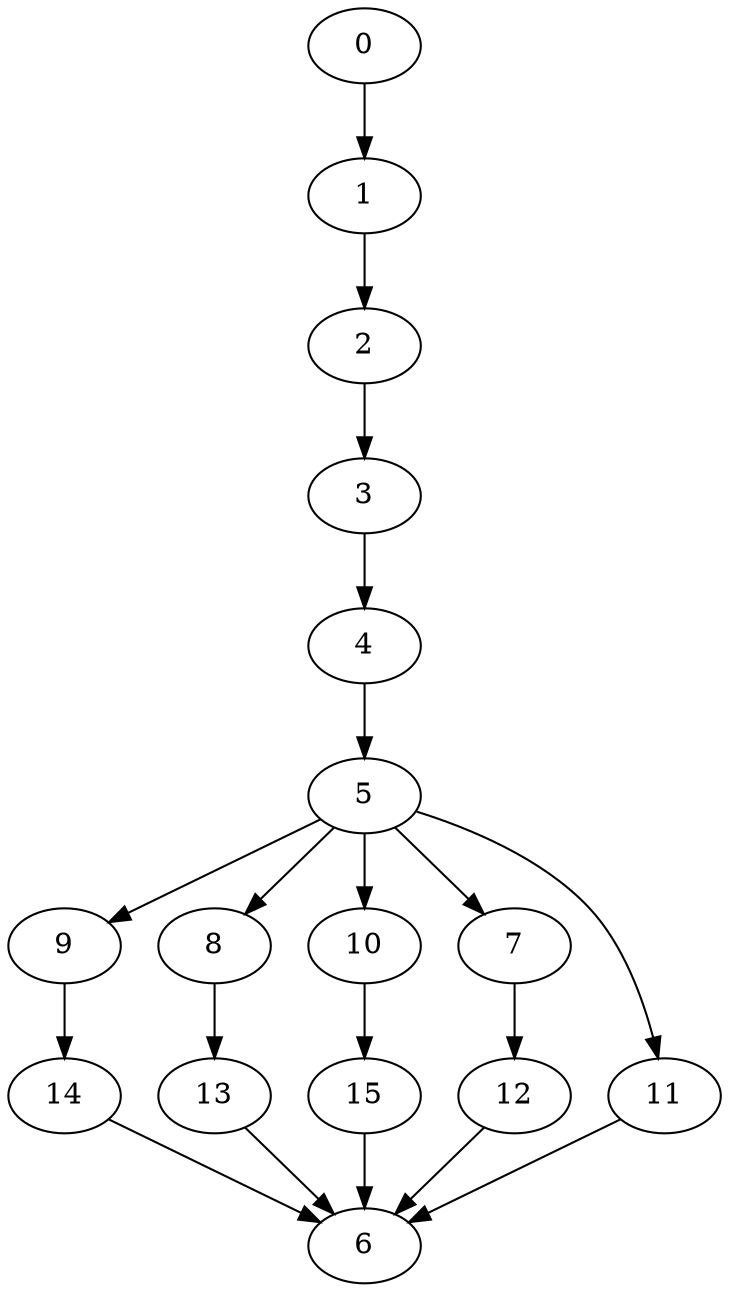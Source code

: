 digraph "SeriesParallel-MaxBf-5_Nodes_16_CCR_10.00_WeightType_Random#1" {
	graph ["Duplicate states"=0,
		GraphType=S_P,
		"Max states in OPEN"=0,
		Modes="120000ms; topo-ordered tasks, ; Pruning: task equivalence, fixed order ready list, ; F-value: ; Optimisation: best schedule length (\
SL) optimisation on equal, ",
		NumberOfTasks=16,
		"Pruned using list schedule length"=22,
		"States removed from OPEN"=0,
		TargetSystem="Homogeneous-2",
		"Time to schedule (ms)"=105,
		"Total idle time"=0,
		"Total schedule length"=81,
		"Total sequential time"=81,
		"Total states created"=44
	];
	0	["Finish time"=6,
		Processor=0,
		"Start time"=0,
		Weight=6];
	1	["Finish time"=10,
		Processor=0,
		"Start time"=6,
		Weight=4];
	0 -> 1	[Weight=30];
	2	["Finish time"=13,
		Processor=0,
		"Start time"=10,
		Weight=3];
	1 -> 2	[Weight=60];
	3	["Finish time"=22,
		Processor=0,
		"Start time"=13,
		Weight=9];
	2 -> 3	[Weight=42];
	4	["Finish time"=27,
		Processor=0,
		"Start time"=22,
		Weight=5];
	3 -> 4	[Weight=48];
	5	["Finish time"=31,
		Processor=0,
		"Start time"=27,
		Weight=4];
	4 -> 5	[Weight=12];
	9	["Finish time"=33,
		Processor=0,
		"Start time"=31,
		Weight=2];
	5 -> 9	[Weight=42];
	8	["Finish time"=37,
		Processor=0,
		"Start time"=33,
		Weight=4];
	5 -> 8	[Weight=42];
	10	["Finish time"=41,
		Processor=0,
		"Start time"=37,
		Weight=4];
	5 -> 10	[Weight=30];
	7	["Finish time"=48,
		Processor=0,
		"Start time"=41,
		Weight=7];
	5 -> 7	[Weight=54];
	11	["Finish time"=65,
		Processor=0,
		"Start time"=59,
		Weight=6];
	5 -> 11	[Weight=42];
	14	["Finish time"=57,
		Processor=0,
		"Start time"=54,
		Weight=3];
	9 -> 14	[Weight=60];
	13	["Finish time"=59,
		Processor=0,
		"Start time"=57,
		Weight=2];
	8 -> 13	[Weight=54];
	15	["Finish time"=54,
		Processor=0,
		"Start time"=48,
		Weight=6];
	10 -> 15	[Weight=30];
	12	["Finish time"=71,
		Processor=0,
		"Start time"=65,
		Weight=6];
	7 -> 12	[Weight=54];
	6	["Finish time"=81,
		Processor=0,
		"Start time"=71,
		Weight=10];
	15 -> 6	[Weight=54];
	14 -> 6	[Weight=48];
	13 -> 6	[Weight=48];
	11 -> 6	[Weight=36];
	12 -> 6	[Weight=18];
}
